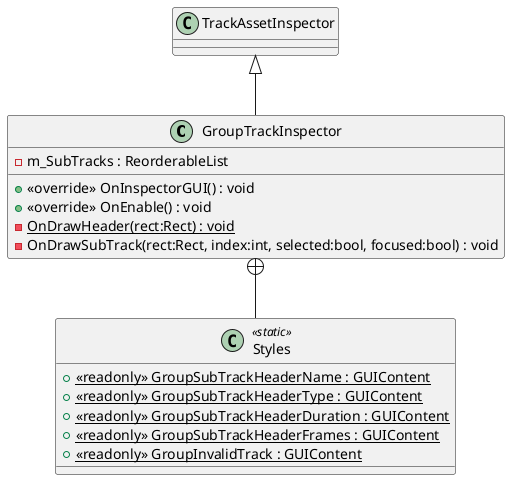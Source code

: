 @startuml
class GroupTrackInspector {
    - m_SubTracks : ReorderableList
    + <<override>> OnInspectorGUI() : void
    + <<override>> OnEnable() : void
    {static} - OnDrawHeader(rect:Rect) : void
    - OnDrawSubTrack(rect:Rect, index:int, selected:bool, focused:bool) : void
}
class Styles <<static>> {
    + {static} <<readonly>> GroupSubTrackHeaderName : GUIContent
    + {static} <<readonly>> GroupSubTrackHeaderType : GUIContent
    + {static} <<readonly>> GroupSubTrackHeaderDuration : GUIContent
    + {static} <<readonly>> GroupSubTrackHeaderFrames : GUIContent
    + {static} <<readonly>> GroupInvalidTrack : GUIContent
}
TrackAssetInspector <|-- GroupTrackInspector
GroupTrackInspector +-- Styles
@enduml
